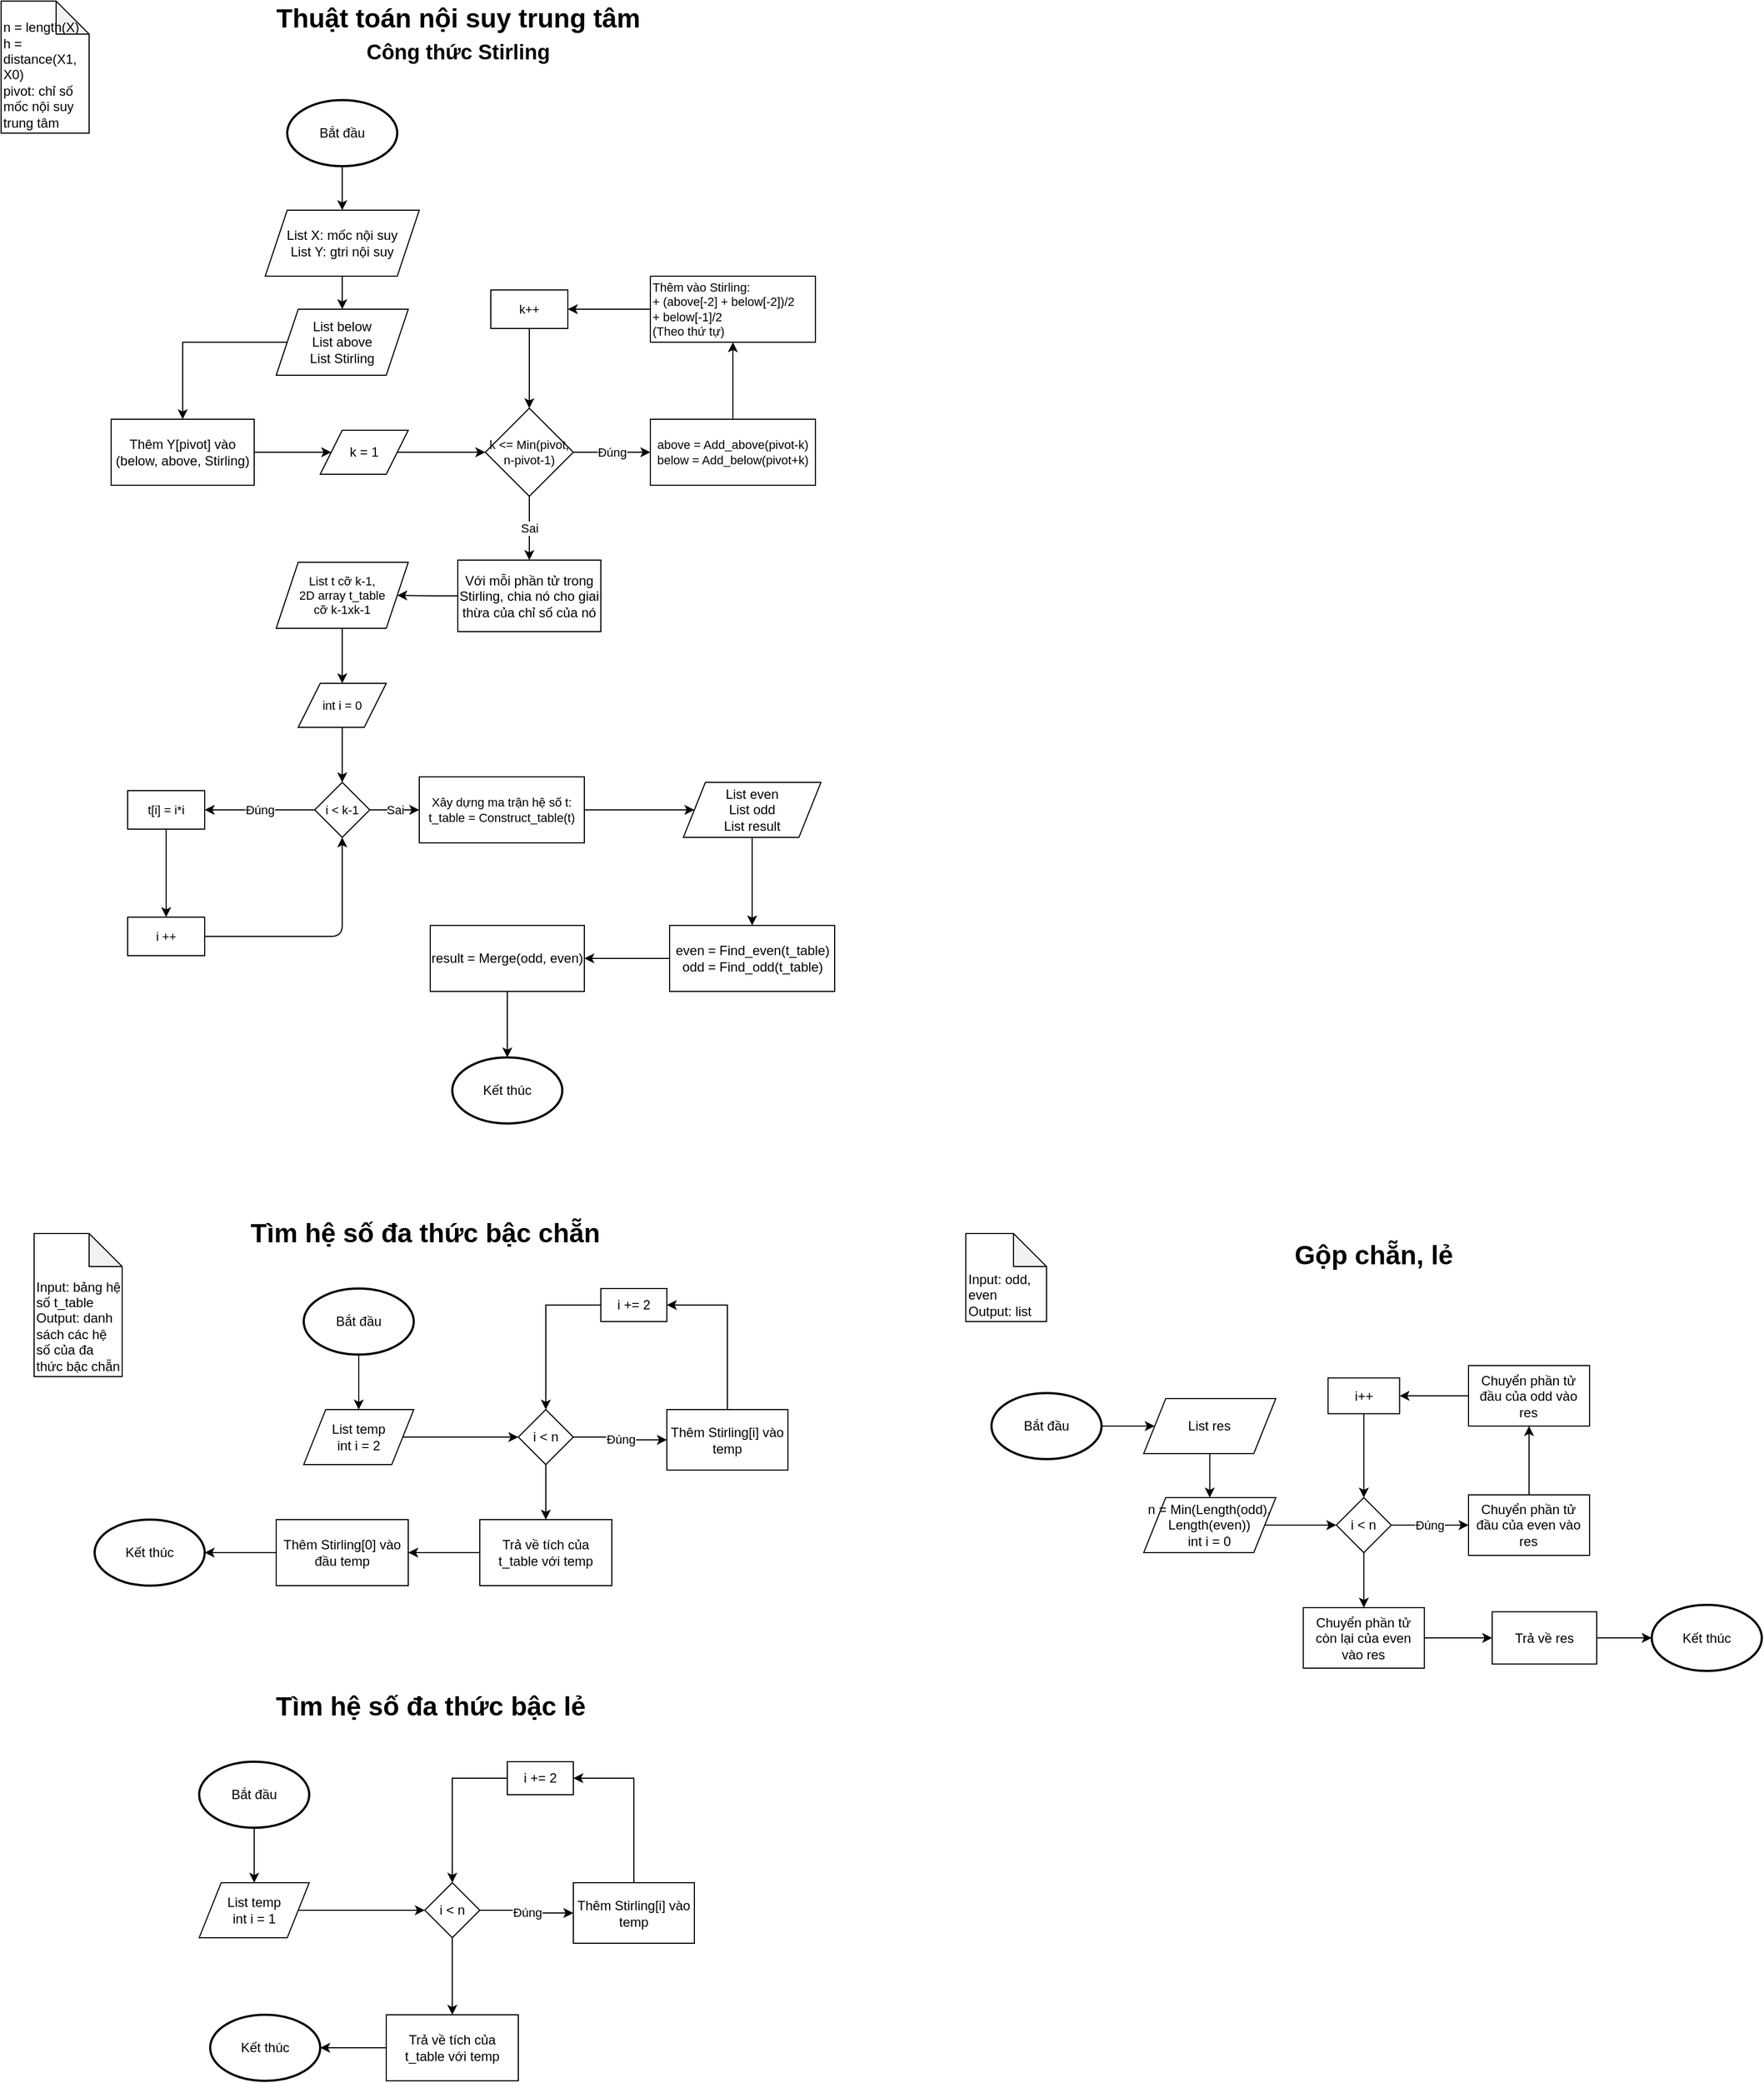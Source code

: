 <mxfile>
    <diagram id="moQNsSGdZ6lVKZMmA7Ut" name="Page-1">
        <mxGraphModel dx="3960" dy="2300" grid="1" gridSize="10" guides="1" tooltips="1" connect="1" arrows="1" fold="1" page="1" pageScale="1" pageWidth="850" pageHeight="1100" math="0" shadow="0">
            <root>
                <mxCell id="0"/>
                <mxCell id="1" parent="0"/>
                <mxCell id="2" value="Thuật toán nội suy trung tâm&lt;br&gt;&lt;font style=&quot;font-size: 19px&quot;&gt;Công thức Stirling&lt;/font&gt;" style="text;strokeColor=none;fillColor=none;html=1;fontSize=24;fontStyle=1;verticalAlign=middle;align=center;" parent="1" vertex="1">
                    <mxGeometry x="250" y="30" width="350" height="40" as="geometry"/>
                </mxCell>
                <mxCell id="7" style="edgeStyle=orthogonalEdgeStyle;rounded=0;orthogonalLoop=1;jettySize=auto;html=1;entryX=0.5;entryY=0;entryDx=0;entryDy=0;" parent="1" source="8" target="10" edge="1">
                    <mxGeometry relative="1" as="geometry"/>
                </mxCell>
                <mxCell id="8" value="Bắt đầu" style="strokeWidth=2;html=1;shape=mxgraph.flowchart.start_1;whiteSpace=wrap;" parent="1" vertex="1">
                    <mxGeometry x="270" y="110" width="100" height="60" as="geometry"/>
                </mxCell>
                <mxCell id="9" style="edgeStyle=orthogonalEdgeStyle;rounded=0;orthogonalLoop=1;jettySize=auto;html=1;entryX=0.5;entryY=0;entryDx=0;entryDy=0;" parent="1" source="10" target="12" edge="1">
                    <mxGeometry relative="1" as="geometry"/>
                </mxCell>
                <mxCell id="10" value="List X: mốc nội suy&lt;br&gt;List Y: gtri nội suy" style="shape=parallelogram;perimeter=parallelogramPerimeter;whiteSpace=wrap;html=1;fixedSize=1;verticalAlign=middle;" parent="1" vertex="1">
                    <mxGeometry x="250" y="210" width="140" height="60" as="geometry"/>
                </mxCell>
                <mxCell id="15" style="edgeStyle=orthogonalEdgeStyle;rounded=0;orthogonalLoop=1;jettySize=auto;html=1;" parent="1" source="12" target="14" edge="1">
                    <mxGeometry relative="1" as="geometry"/>
                </mxCell>
                <mxCell id="12" value="List below&lt;br&gt;List above&lt;br&gt;List Stirling" style="shape=parallelogram;perimeter=parallelogramPerimeter;whiteSpace=wrap;html=1;fixedSize=1;" parent="1" vertex="1">
                    <mxGeometry x="260" y="300" width="120" height="60" as="geometry"/>
                </mxCell>
                <mxCell id="13" value="&lt;br&gt;n = length(X)&lt;br&gt;h = distance(X1, X0)&lt;br&gt;pivot: chỉ số mốc nội suy trung tâm" style="shape=note;whiteSpace=wrap;html=1;backgroundOutline=1;darkOpacity=0.05;align=left;verticalAlign=bottom;" parent="1" vertex="1">
                    <mxGeometry x="10" y="20" width="80" height="120" as="geometry"/>
                </mxCell>
                <mxCell id="19" style="edgeStyle=orthogonalEdgeStyle;rounded=0;orthogonalLoop=1;jettySize=auto;html=1;entryX=0;entryY=0.5;entryDx=0;entryDy=0;" parent="1" source="14" target="133" edge="1">
                    <mxGeometry relative="1" as="geometry">
                        <mxPoint x="300" y="430" as="targetPoint"/>
                    </mxGeometry>
                </mxCell>
                <mxCell id="14" value="Thêm Y[pivot] vào (below, above, Stirling)" style="rounded=0;whiteSpace=wrap;html=1;align=center;verticalAlign=middle;" parent="1" vertex="1">
                    <mxGeometry x="110" y="400" width="130" height="60" as="geometry"/>
                </mxCell>
                <mxCell id="16" style="edgeStyle=orthogonalEdgeStyle;rounded=0;orthogonalLoop=1;jettySize=auto;html=1;entryX=0;entryY=0.5;entryDx=0;entryDy=0;fontSize=8;exitX=1;exitY=0.5;exitDx=0;exitDy=0;" parent="1" source="133" target="18" edge="1">
                    <mxGeometry relative="1" as="geometry">
                        <mxPoint x="380" y="430" as="sourcePoint"/>
                    </mxGeometry>
                </mxCell>
                <mxCell id="22" value="Đúng" style="edgeStyle=orthogonalEdgeStyle;rounded=0;orthogonalLoop=1;jettySize=auto;html=1;" parent="1" source="18" target="21" edge="1">
                    <mxGeometry relative="1" as="geometry">
                        <Array as="points">
                            <mxPoint x="570" y="430"/>
                            <mxPoint x="570" y="430"/>
                        </Array>
                    </mxGeometry>
                </mxCell>
                <mxCell id="31" value="Sai" style="edgeStyle=orthogonalEdgeStyle;rounded=0;orthogonalLoop=1;jettySize=auto;html=1;" parent="1" source="18" target="30" edge="1">
                    <mxGeometry relative="1" as="geometry"/>
                </mxCell>
                <mxCell id="18" value="k &amp;lt;= Min(pivot, n-pivot-1)" style="rhombus;whiteSpace=wrap;html=1;align=center;verticalAlign=middle;fontSize=11;" parent="1" vertex="1">
                    <mxGeometry x="450" y="390" width="80" height="80" as="geometry"/>
                </mxCell>
                <mxCell id="26" value="" style="edgeStyle=orthogonalEdgeStyle;rounded=0;orthogonalLoop=1;jettySize=auto;html=1;" parent="1" source="21" target="25" edge="1">
                    <mxGeometry relative="1" as="geometry"/>
                </mxCell>
                <mxCell id="21" value="above = Add_above(pivot-k)&lt;br&gt;&lt;div style=&quot;text-align: left&quot;&gt;&lt;span&gt;below = Add_below(pivot+k)&lt;/span&gt;&lt;/div&gt;" style="whiteSpace=wrap;html=1;fontSize=11;verticalAlign=middle;" parent="1" vertex="1">
                    <mxGeometry x="600" y="400" width="150" height="60" as="geometry"/>
                </mxCell>
                <mxCell id="28" value="" style="edgeStyle=orthogonalEdgeStyle;rounded=0;orthogonalLoop=1;jettySize=auto;html=1;" parent="1" source="25" target="27" edge="1">
                    <mxGeometry relative="1" as="geometry"/>
                </mxCell>
                <mxCell id="25" value="Thêm vào Stirling:&lt;br&gt;+ (above[-2] + below[-2])/2&lt;br&gt;+ below[-1]/2&lt;br&gt;(Theo thứ tự)" style="whiteSpace=wrap;html=1;fontSize=11;verticalAlign=middle;align=left;" parent="1" vertex="1">
                    <mxGeometry x="600" y="270" width="150" height="60" as="geometry"/>
                </mxCell>
                <mxCell id="29" style="edgeStyle=orthogonalEdgeStyle;rounded=0;orthogonalLoop=1;jettySize=auto;html=1;entryX=0.5;entryY=0;entryDx=0;entryDy=0;" parent="1" source="27" target="18" edge="1">
                    <mxGeometry relative="1" as="geometry"/>
                </mxCell>
                <mxCell id="27" value="k++" style="whiteSpace=wrap;html=1;fontSize=11;align=center;" parent="1" vertex="1">
                    <mxGeometry x="455" y="282.5" width="70" height="35" as="geometry"/>
                </mxCell>
                <mxCell id="193" value="" style="edgeStyle=orthogonalEdgeStyle;html=1;" edge="1" parent="1" source="30" target="192">
                    <mxGeometry relative="1" as="geometry"/>
                </mxCell>
                <mxCell id="30" value="&lt;span style=&quot;font-size: 12px&quot;&gt;Với mỗi phần tử trong Stirling, chia nó cho giai thừa của chỉ số của nó&lt;/span&gt;" style="whiteSpace=wrap;html=1;fontSize=11;" parent="1" vertex="1">
                    <mxGeometry x="425" y="528" width="130" height="65" as="geometry"/>
                </mxCell>
                <mxCell id="210" style="edgeStyle=orthogonalEdgeStyle;html=1;entryX=0.5;entryY=0;entryDx=0;entryDy=0;" edge="1" parent="1" source="39" target="42">
                    <mxGeometry relative="1" as="geometry"/>
                </mxCell>
                <mxCell id="39" value="List even&lt;br&gt;List odd&lt;br&gt;List result" style="shape=parallelogram;perimeter=parallelogramPerimeter;whiteSpace=wrap;html=1;fixedSize=1;align=center;verticalAlign=middle;" parent="1" vertex="1">
                    <mxGeometry x="630" y="730" width="125" height="50" as="geometry"/>
                </mxCell>
                <mxCell id="45" value="" style="edgeStyle=orthogonalEdgeStyle;rounded=0;orthogonalLoop=1;jettySize=auto;html=1;" parent="1" source="42" target="44" edge="1">
                    <mxGeometry relative="1" as="geometry"/>
                </mxCell>
                <mxCell id="42" value="even = Find_even(t_table)&lt;br&gt;odd = Find_odd(t_table)" style="whiteSpace=wrap;html=1;" parent="1" vertex="1">
                    <mxGeometry x="617.5" y="860" width="150" height="60" as="geometry"/>
                </mxCell>
                <mxCell id="211" style="edgeStyle=orthogonalEdgeStyle;html=1;entryX=0.5;entryY=0;entryDx=0;entryDy=0;entryPerimeter=0;" edge="1" parent="1" source="44" target="46">
                    <mxGeometry relative="1" as="geometry"/>
                </mxCell>
                <mxCell id="44" value="result = Merge(odd, even)" style="whiteSpace=wrap;html=1;" parent="1" vertex="1">
                    <mxGeometry x="400" y="860" width="140" height="60" as="geometry"/>
                </mxCell>
                <mxCell id="46" value="Kết thúc" style="strokeWidth=2;html=1;shape=mxgraph.flowchart.start_1;whiteSpace=wrap;" parent="1" vertex="1">
                    <mxGeometry x="420" y="980" width="100" height="60" as="geometry"/>
                </mxCell>
                <mxCell id="95" value="Tìm hệ số đa thức bậc chẵn" style="text;strokeColor=none;fillColor=none;html=1;fontSize=24;fontStyle=1;verticalAlign=middle;align=center;" parent="1" vertex="1">
                    <mxGeometry x="220" y="1120" width="350" height="40" as="geometry"/>
                </mxCell>
                <mxCell id="96" value="Input: bảng hệ số t_table&lt;br&gt;Output: danh sách các hệ số của đa thức bậc chẵn" style="shape=note;whiteSpace=wrap;html=1;backgroundOutline=1;darkOpacity=0.05;align=left;verticalAlign=bottom;" parent="1" vertex="1">
                    <mxGeometry x="40" y="1140" width="80" height="130" as="geometry"/>
                </mxCell>
                <mxCell id="124" style="edgeStyle=orthogonalEdgeStyle;rounded=0;orthogonalLoop=1;jettySize=auto;html=1;entryX=0.5;entryY=0;entryDx=0;entryDy=0;" parent="1" source="122" target="123" edge="1">
                    <mxGeometry relative="1" as="geometry"/>
                </mxCell>
                <mxCell id="122" value="Bắt đầu" style="strokeWidth=2;html=1;shape=mxgraph.flowchart.start_1;whiteSpace=wrap;verticalAlign=middle;" parent="1" vertex="1">
                    <mxGeometry x="285" y="1190" width="100" height="60" as="geometry"/>
                </mxCell>
                <mxCell id="127" style="edgeStyle=orthogonalEdgeStyle;rounded=0;orthogonalLoop=1;jettySize=auto;html=1;entryX=0;entryY=0.5;entryDx=0;entryDy=0;" parent="1" source="123" target="125" edge="1">
                    <mxGeometry relative="1" as="geometry"/>
                </mxCell>
                <mxCell id="123" value="List temp&lt;br&gt;int i = 2" style="shape=parallelogram;perimeter=parallelogramPerimeter;whiteSpace=wrap;html=1;fixedSize=1;verticalAlign=middle;" parent="1" vertex="1">
                    <mxGeometry x="285" y="1300" width="100" height="50" as="geometry"/>
                </mxCell>
                <mxCell id="129" value="Đúng" style="edgeStyle=orthogonalEdgeStyle;rounded=0;orthogonalLoop=1;jettySize=auto;html=1;" parent="1" source="125" target="128" edge="1">
                    <mxGeometry relative="1" as="geometry"/>
                </mxCell>
                <mxCell id="135" value="" style="edgeStyle=orthogonalEdgeStyle;rounded=0;orthogonalLoop=1;jettySize=auto;html=1;entryX=0.5;entryY=0;entryDx=0;entryDy=0;" parent="1" source="125" target="160" edge="1">
                    <mxGeometry relative="1" as="geometry"/>
                </mxCell>
                <mxCell id="125" value="i &amp;lt; n" style="rhombus;whiteSpace=wrap;html=1;verticalAlign=middle;" parent="1" vertex="1">
                    <mxGeometry x="480" y="1300" width="50" height="50" as="geometry"/>
                </mxCell>
                <mxCell id="131" value="" style="edgeStyle=orthogonalEdgeStyle;rounded=0;orthogonalLoop=1;jettySize=auto;html=1;entryX=1;entryY=0.5;entryDx=0;entryDy=0;" parent="1" source="128" target="130" edge="1">
                    <mxGeometry relative="1" as="geometry">
                        <Array as="points">
                            <mxPoint x="670" y="1205"/>
                        </Array>
                    </mxGeometry>
                </mxCell>
                <mxCell id="128" value="Thêm Stirling[i] vào temp" style="whiteSpace=wrap;html=1;" parent="1" vertex="1">
                    <mxGeometry x="615" y="1300" width="110" height="55" as="geometry"/>
                </mxCell>
                <mxCell id="132" style="edgeStyle=orthogonalEdgeStyle;rounded=0;orthogonalLoop=1;jettySize=auto;html=1;entryX=0.5;entryY=0;entryDx=0;entryDy=0;" parent="1" source="130" target="125" edge="1">
                    <mxGeometry relative="1" as="geometry">
                        <Array as="points">
                            <mxPoint x="505" y="1205"/>
                        </Array>
                    </mxGeometry>
                </mxCell>
                <mxCell id="130" value="i += 2" style="whiteSpace=wrap;html=1;" parent="1" vertex="1">
                    <mxGeometry x="555" y="1190" width="60" height="30" as="geometry"/>
                </mxCell>
                <mxCell id="133" value="k = 1" style="shape=parallelogram;perimeter=parallelogramPerimeter;whiteSpace=wrap;html=1;fixedSize=1;verticalAlign=middle;" parent="1" vertex="1">
                    <mxGeometry x="300" y="410" width="80" height="40" as="geometry"/>
                </mxCell>
                <mxCell id="137" value="" style="edgeStyle=orthogonalEdgeStyle;rounded=0;orthogonalLoop=1;jettySize=auto;html=1;entryX=1;entryY=0.5;entryDx=0;entryDy=0;entryPerimeter=0;" parent="1" source="134" target="161" edge="1">
                    <mxGeometry relative="1" as="geometry">
                        <mxPoint x="385" y="1430" as="targetPoint"/>
                    </mxGeometry>
                </mxCell>
                <mxCell id="134" value="Thêm Stirling[0] vào đầu temp" style="whiteSpace=wrap;html=1;" parent="1" vertex="1">
                    <mxGeometry x="260" y="1400" width="120" height="60" as="geometry"/>
                </mxCell>
                <mxCell id="139" value="Tìm hệ số đa thức bậc lẻ" style="text;strokeColor=none;fillColor=none;html=1;fontSize=24;fontStyle=1;verticalAlign=middle;align=center;" parent="1" vertex="1">
                    <mxGeometry x="225" y="1550" width="350" height="40" as="geometry"/>
                </mxCell>
                <mxCell id="142" style="edgeStyle=orthogonalEdgeStyle;rounded=0;orthogonalLoop=1;jettySize=auto;html=1;entryX=0.5;entryY=0;entryDx=0;entryDy=0;" parent="1" source="140" target="141" edge="1">
                    <mxGeometry relative="1" as="geometry"/>
                </mxCell>
                <mxCell id="140" value="Bắt đầu" style="strokeWidth=2;html=1;shape=mxgraph.flowchart.start_1;whiteSpace=wrap;verticalAlign=middle;" parent="1" vertex="1">
                    <mxGeometry x="190" y="1620" width="100" height="60" as="geometry"/>
                </mxCell>
                <mxCell id="154" style="edgeStyle=orthogonalEdgeStyle;rounded=0;orthogonalLoop=1;jettySize=auto;html=1;entryX=0;entryY=0.5;entryDx=0;entryDy=0;" parent="1" source="141" target="149" edge="1">
                    <mxGeometry relative="1" as="geometry"/>
                </mxCell>
                <mxCell id="141" value="List temp&lt;br&gt;int i = 1" style="shape=parallelogram;perimeter=parallelogramPerimeter;whiteSpace=wrap;html=1;fixedSize=1;verticalAlign=middle;" parent="1" vertex="1">
                    <mxGeometry x="190" y="1730" width="100" height="50" as="geometry"/>
                </mxCell>
                <mxCell id="148" value="Đúng" style="edgeStyle=orthogonalEdgeStyle;rounded=0;orthogonalLoop=1;jettySize=auto;html=1;" parent="1" source="149" target="151" edge="1">
                    <mxGeometry relative="1" as="geometry"/>
                </mxCell>
                <mxCell id="158" style="edgeStyle=orthogonalEdgeStyle;rounded=0;orthogonalLoop=1;jettySize=auto;html=1;entryX=0.5;entryY=0;entryDx=0;entryDy=0;" parent="1" source="149" target="191" edge="1">
                    <mxGeometry relative="1" as="geometry">
                        <mxPoint x="420" y="1850" as="targetPoint"/>
                    </mxGeometry>
                </mxCell>
                <mxCell id="149" value="i &amp;lt; n" style="rhombus;whiteSpace=wrap;html=1;verticalAlign=middle;" parent="1" vertex="1">
                    <mxGeometry x="395" y="1730" width="50" height="50" as="geometry"/>
                </mxCell>
                <mxCell id="150" value="" style="edgeStyle=orthogonalEdgeStyle;rounded=0;orthogonalLoop=1;jettySize=auto;html=1;entryX=1;entryY=0.5;entryDx=0;entryDy=0;" parent="1" source="151" target="153" edge="1">
                    <mxGeometry relative="1" as="geometry">
                        <Array as="points">
                            <mxPoint x="585" y="1635"/>
                        </Array>
                    </mxGeometry>
                </mxCell>
                <mxCell id="151" value="Thêm Stirling[i] vào temp" style="whiteSpace=wrap;html=1;" parent="1" vertex="1">
                    <mxGeometry x="530" y="1730" width="110" height="55" as="geometry"/>
                </mxCell>
                <mxCell id="152" style="edgeStyle=orthogonalEdgeStyle;rounded=0;orthogonalLoop=1;jettySize=auto;html=1;entryX=0.5;entryY=0;entryDx=0;entryDy=0;" parent="1" source="153" target="149" edge="1">
                    <mxGeometry relative="1" as="geometry">
                        <Array as="points">
                            <mxPoint x="420" y="1635"/>
                        </Array>
                    </mxGeometry>
                </mxCell>
                <mxCell id="153" value="i += 2" style="whiteSpace=wrap;html=1;" parent="1" vertex="1">
                    <mxGeometry x="470" y="1620" width="60" height="30" as="geometry"/>
                </mxCell>
                <mxCell id="155" value="" style="edgeStyle=orthogonalEdgeStyle;rounded=0;orthogonalLoop=1;jettySize=auto;html=1;entryX=1;entryY=0.5;entryDx=0;entryDy=0;entryPerimeter=0;exitX=0;exitY=0.5;exitDx=0;exitDy=0;" parent="1" source="191" target="157" edge="1">
                    <mxGeometry relative="1" as="geometry">
                        <mxPoint x="280" y="1880" as="targetPoint"/>
                        <mxPoint x="360" y="1880" as="sourcePoint"/>
                    </mxGeometry>
                </mxCell>
                <mxCell id="157" value="Kết thúc" style="strokeWidth=2;html=1;shape=mxgraph.flowchart.start_1;whiteSpace=wrap;verticalAlign=middle;" parent="1" vertex="1">
                    <mxGeometry x="200" y="1850" width="100" height="60" as="geometry"/>
                </mxCell>
                <mxCell id="159" value="" style="edgeStyle=orthogonalEdgeStyle;rounded=0;orthogonalLoop=1;jettySize=auto;html=1;entryX=1;entryY=0.5;entryDx=0;entryDy=0;" parent="1" source="160" target="134" edge="1">
                    <mxGeometry relative="1" as="geometry">
                        <mxPoint x="175" y="1430" as="targetPoint"/>
                    </mxGeometry>
                </mxCell>
                <mxCell id="160" value="Trả về tích của t_table với temp" style="whiteSpace=wrap;html=1;" parent="1" vertex="1">
                    <mxGeometry x="445" y="1400" width="120" height="60" as="geometry"/>
                </mxCell>
                <mxCell id="161" value="Kết thúc" style="strokeWidth=2;html=1;shape=mxgraph.flowchart.start_1;whiteSpace=wrap;verticalAlign=middle;" parent="1" vertex="1">
                    <mxGeometry x="95" y="1400" width="100" height="60" as="geometry"/>
                </mxCell>
                <mxCell id="166" value="Gộp chẵn, lẻ" style="text;strokeColor=none;fillColor=none;html=1;fontSize=24;fontStyle=1;verticalAlign=middle;align=center;" parent="1" vertex="1">
                    <mxGeometry x="1081.67" y="1140" width="350" height="40" as="geometry"/>
                </mxCell>
                <mxCell id="170" style="edgeStyle=orthogonalEdgeStyle;rounded=0;orthogonalLoop=1;jettySize=auto;html=1;entryX=0;entryY=0.5;entryDx=0;entryDy=0;" parent="1" source="167" target="171" edge="1">
                    <mxGeometry relative="1" as="geometry"/>
                </mxCell>
                <mxCell id="167" value="Bắt đầu" style="strokeWidth=2;html=1;shape=mxgraph.flowchart.start_1;whiteSpace=wrap;" parent="1" vertex="1">
                    <mxGeometry x="910" y="1285" width="100" height="60" as="geometry"/>
                </mxCell>
                <mxCell id="168" value="Input: odd, even&lt;br&gt;Output: list" style="shape=note;whiteSpace=wrap;html=1;backgroundOutline=1;darkOpacity=0.05;align=left;verticalAlign=bottom;" parent="1" vertex="1">
                    <mxGeometry x="886.67" y="1140" width="73.33" height="80" as="geometry"/>
                </mxCell>
                <mxCell id="174" style="edgeStyle=orthogonalEdgeStyle;rounded=0;orthogonalLoop=1;jettySize=auto;html=1;entryX=0;entryY=0.5;entryDx=0;entryDy=0;" parent="1" source="169" target="173" edge="1">
                    <mxGeometry relative="1" as="geometry"/>
                </mxCell>
                <mxCell id="169" value="n = Min(Length(odd), Length(even))&lt;br&gt;int i = 0" style="shape=parallelogram;perimeter=parallelogramPerimeter;whiteSpace=wrap;html=1;fixedSize=1;verticalAlign=middle;" parent="1" vertex="1">
                    <mxGeometry x="1048.34" y="1380" width="120" height="50" as="geometry"/>
                </mxCell>
                <mxCell id="172" style="edgeStyle=orthogonalEdgeStyle;rounded=0;orthogonalLoop=1;jettySize=auto;html=1;entryX=0.5;entryY=0;entryDx=0;entryDy=0;" parent="1" source="171" target="169" edge="1">
                    <mxGeometry relative="1" as="geometry"/>
                </mxCell>
                <mxCell id="171" value="List res" style="shape=parallelogram;perimeter=parallelogramPerimeter;whiteSpace=wrap;html=1;fixedSize=1;verticalAlign=middle;" parent="1" vertex="1">
                    <mxGeometry x="1048.34" y="1290" width="120" height="50" as="geometry"/>
                </mxCell>
                <mxCell id="176" value="Đúng" style="edgeStyle=orthogonalEdgeStyle;rounded=0;orthogonalLoop=1;jettySize=auto;html=1;entryX=0;entryY=0.5;entryDx=0;entryDy=0;" parent="1" source="173" target="175" edge="1">
                    <mxGeometry relative="1" as="geometry"/>
                </mxCell>
                <mxCell id="185" style="edgeStyle=orthogonalEdgeStyle;rounded=0;orthogonalLoop=1;jettySize=auto;html=1;entryX=0.5;entryY=0;entryDx=0;entryDy=0;" parent="1" source="173" target="184" edge="1">
                    <mxGeometry relative="1" as="geometry"/>
                </mxCell>
                <mxCell id="173" value="i &amp;lt; n" style="rhombus;whiteSpace=wrap;html=1;verticalAlign=middle;" parent="1" vertex="1">
                    <mxGeometry x="1223.33" y="1380" width="50" height="50" as="geometry"/>
                </mxCell>
                <mxCell id="178" style="edgeStyle=orthogonalEdgeStyle;rounded=0;orthogonalLoop=1;jettySize=auto;html=1;entryX=0.5;entryY=1;entryDx=0;entryDy=0;" parent="1" source="175" target="177" edge="1">
                    <mxGeometry relative="1" as="geometry"/>
                </mxCell>
                <mxCell id="175" value="Chuyển phần tử đầu của even vào res" style="whiteSpace=wrap;html=1;" parent="1" vertex="1">
                    <mxGeometry x="1343.49" y="1377.5" width="110" height="55" as="geometry"/>
                </mxCell>
                <mxCell id="182" value="" style="edgeStyle=orthogonalEdgeStyle;rounded=0;orthogonalLoop=1;jettySize=auto;html=1;" parent="1" source="177" target="181" edge="1">
                    <mxGeometry relative="1" as="geometry"/>
                </mxCell>
                <mxCell id="177" value="Chuyển phần tử đầu của odd vào res" style="whiteSpace=wrap;html=1;" parent="1" vertex="1">
                    <mxGeometry x="1343.49" y="1260" width="110" height="55" as="geometry"/>
                </mxCell>
                <mxCell id="183" style="edgeStyle=orthogonalEdgeStyle;rounded=0;orthogonalLoop=1;jettySize=auto;html=1;entryX=0.5;entryY=0;entryDx=0;entryDy=0;" parent="1" source="181" target="173" edge="1">
                    <mxGeometry relative="1" as="geometry"/>
                </mxCell>
                <mxCell id="181" value="i++" style="whiteSpace=wrap;html=1;" parent="1" vertex="1">
                    <mxGeometry x="1215.83" y="1271.25" width="65" height="32.5" as="geometry"/>
                </mxCell>
                <mxCell id="187" value="" style="edgeStyle=orthogonalEdgeStyle;rounded=0;orthogonalLoop=1;jettySize=auto;html=1;" parent="1" source="184" target="186" edge="1">
                    <mxGeometry relative="1" as="geometry"/>
                </mxCell>
                <mxCell id="184" value="Chuyển phần tử còn lại của even vào res" style="whiteSpace=wrap;html=1;" parent="1" vertex="1">
                    <mxGeometry x="1193.33" y="1480" width="110" height="55" as="geometry"/>
                </mxCell>
                <mxCell id="189" style="edgeStyle=orthogonalEdgeStyle;rounded=0;orthogonalLoop=1;jettySize=auto;html=1;entryX=0;entryY=0.5;entryDx=0;entryDy=0;entryPerimeter=0;" parent="1" source="186" target="188" edge="1">
                    <mxGeometry relative="1" as="geometry"/>
                </mxCell>
                <mxCell id="186" value="Trả về res" style="whiteSpace=wrap;html=1;" parent="1" vertex="1">
                    <mxGeometry x="1365" y="1483.75" width="95" height="47.5" as="geometry"/>
                </mxCell>
                <mxCell id="188" value="Kết thúc" style="strokeWidth=2;html=1;shape=mxgraph.flowchart.start_1;whiteSpace=wrap;" parent="1" vertex="1">
                    <mxGeometry x="1510" y="1477.5" width="100" height="60" as="geometry"/>
                </mxCell>
                <mxCell id="191" value="Trả về tích của t_table với temp" style="whiteSpace=wrap;html=1;" parent="1" vertex="1">
                    <mxGeometry x="360" y="1850" width="120" height="60" as="geometry"/>
                </mxCell>
                <mxCell id="195" value="" style="edgeStyle=orthogonalEdgeStyle;html=1;" edge="1" parent="1" source="192" target="194">
                    <mxGeometry relative="1" as="geometry"/>
                </mxCell>
                <mxCell id="192" value="List t cỡ k-1,&lt;br&gt;2D array t_table&lt;br&gt;cỡ k-1xk-1" style="shape=parallelogram;perimeter=parallelogramPerimeter;whiteSpace=wrap;html=1;fixedSize=1;fontSize=11;" vertex="1" parent="1">
                    <mxGeometry x="260" y="530" width="120" height="60" as="geometry"/>
                </mxCell>
                <mxCell id="197" value="" style="edgeStyle=orthogonalEdgeStyle;html=1;" edge="1" parent="1" source="194" target="196">
                    <mxGeometry relative="1" as="geometry"/>
                </mxCell>
                <mxCell id="194" value="int i = 0" style="shape=parallelogram;perimeter=parallelogramPerimeter;whiteSpace=wrap;html=1;fixedSize=1;fontSize=11;" vertex="1" parent="1">
                    <mxGeometry x="280" y="640" width="80" height="40" as="geometry"/>
                </mxCell>
                <mxCell id="199" value="Đúng" style="edgeStyle=orthogonalEdgeStyle;html=1;" edge="1" parent="1" source="196" target="198">
                    <mxGeometry relative="1" as="geometry"/>
                </mxCell>
                <mxCell id="206" value="Sai" style="edgeStyle=orthogonalEdgeStyle;html=1;" edge="1" parent="1" source="196" target="205">
                    <mxGeometry relative="1" as="geometry"/>
                </mxCell>
                <mxCell id="196" value="i &amp;lt; k-1" style="rhombus;whiteSpace=wrap;html=1;fontSize=11;" vertex="1" parent="1">
                    <mxGeometry x="295" y="730" width="50" height="50" as="geometry"/>
                </mxCell>
                <mxCell id="203" value="" style="edgeStyle=orthogonalEdgeStyle;html=1;" edge="1" parent="1" source="198" target="202">
                    <mxGeometry relative="1" as="geometry"/>
                </mxCell>
                <mxCell id="198" value="t[i] = i*i" style="whiteSpace=wrap;html=1;fontSize=11;" vertex="1" parent="1">
                    <mxGeometry x="125" y="737.5" width="70" height="35" as="geometry"/>
                </mxCell>
                <mxCell id="204" style="edgeStyle=orthogonalEdgeStyle;html=1;entryX=0.5;entryY=1;entryDx=0;entryDy=0;" edge="1" parent="1" source="202" target="196">
                    <mxGeometry relative="1" as="geometry"/>
                </mxCell>
                <mxCell id="202" value="i ++" style="whiteSpace=wrap;html=1;fontSize=11;" vertex="1" parent="1">
                    <mxGeometry x="125" y="852.5" width="70" height="35" as="geometry"/>
                </mxCell>
                <mxCell id="209" style="edgeStyle=orthogonalEdgeStyle;html=1;entryX=0;entryY=0.5;entryDx=0;entryDy=0;" edge="1" parent="1" source="205" target="39">
                    <mxGeometry relative="1" as="geometry"/>
                </mxCell>
                <mxCell id="205" value="Xây dựng ma trận hệ số t:&lt;br&gt;t_table = Construct_table(t)" style="whiteSpace=wrap;html=1;fontSize=11;" vertex="1" parent="1">
                    <mxGeometry x="390" y="725" width="150" height="60" as="geometry"/>
                </mxCell>
            </root>
        </mxGraphModel>
    </diagram>
</mxfile>